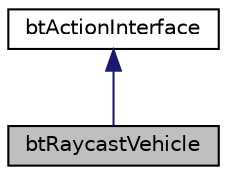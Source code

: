 digraph "btRaycastVehicle"
{
  edge [fontname="Helvetica",fontsize="10",labelfontname="Helvetica",labelfontsize="10"];
  node [fontname="Helvetica",fontsize="10",shape=record];
  Node1 [label="btRaycastVehicle",height=0.2,width=0.4,color="black", fillcolor="grey75", style="filled", fontcolor="black"];
  Node2 -> Node1 [dir="back",color="midnightblue",fontsize="10",style="solid",fontname="Helvetica"];
  Node2 [label="btActionInterface",height=0.2,width=0.4,color="black", fillcolor="white", style="filled",URL="$classbt_action_interface.html",tooltip="Basic interface to allow actions such as vehicles and characters to be updated inside a btDynamicsWor..."];
}
